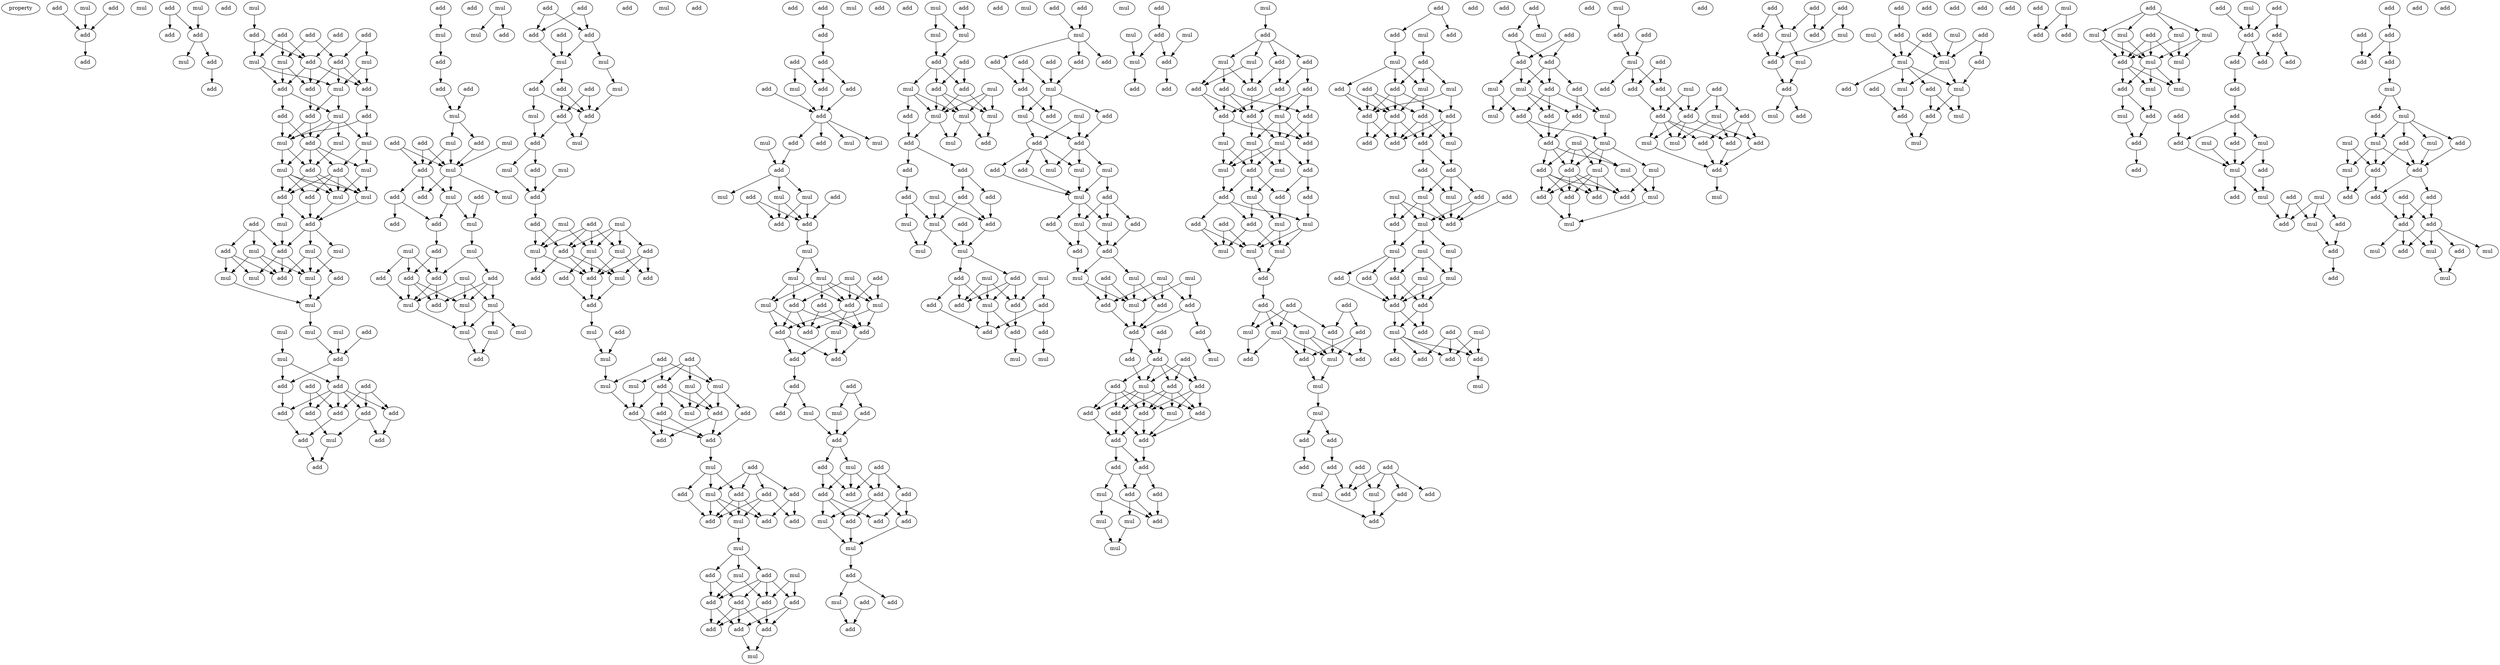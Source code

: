 digraph {
    node [fontcolor=black]
    property [mul=2,lf=1.4]
    0 [ label = add ];
    1 [ label = mul ];
    2 [ label = mul ];
    3 [ label = add ];
    4 [ label = add ];
    5 [ label = add ];
    6 [ label = mul ];
    7 [ label = add ];
    8 [ label = add ];
    9 [ label = add ];
    10 [ label = mul ];
    11 [ label = add ];
    12 [ label = add ];
    13 [ label = add ];
    14 [ label = mul ];
    15 [ label = add ];
    16 [ label = add ];
    17 [ label = add ];
    18 [ label = add ];
    19 [ label = add ];
    20 [ label = mul ];
    21 [ label = add ];
    22 [ label = mul ];
    23 [ label = add ];
    24 [ label = mul ];
    25 [ label = add ];
    26 [ label = add ];
    27 [ label = add ];
    28 [ label = mul ];
    29 [ label = add ];
    30 [ label = mul ];
    31 [ label = add ];
    32 [ label = add ];
    33 [ label = add ];
    34 [ label = mul ];
    35 [ label = mul ];
    36 [ label = mul ];
    37 [ label = mul ];
    38 [ label = mul ];
    39 [ label = add ];
    40 [ label = add ];
    41 [ label = mul ];
    42 [ label = mul ];
    43 [ label = add ];
    44 [ label = add ];
    45 [ label = mul ];
    46 [ label = add ];
    47 [ label = add ];
    48 [ label = add ];
    49 [ label = mul ];
    50 [ label = add ];
    51 [ label = mul ];
    52 [ label = mul ];
    53 [ label = mul ];
    54 [ label = mul ];
    55 [ label = mul ];
    56 [ label = add ];
    57 [ label = add ];
    58 [ label = mul ];
    59 [ label = mul ];
    60 [ label = mul ];
    61 [ label = mul ];
    62 [ label = add ];
    63 [ label = mul ];
    64 [ label = add ];
    65 [ label = add ];
    66 [ label = add ];
    67 [ label = add ];
    68 [ label = add ];
    69 [ label = add ];
    70 [ label = add ];
    71 [ label = add ];
    72 [ label = add ];
    73 [ label = add ];
    74 [ label = add ];
    75 [ label = mul ];
    76 [ label = add ];
    77 [ label = add ];
    78 [ label = add ];
    79 [ label = mul ];
    80 [ label = add ];
    81 [ label = add ];
    82 [ label = add ];
    83 [ label = add ];
    84 [ label = mul ];
    85 [ label = mul ];
    86 [ label = mul ];
    87 [ label = add ];
    88 [ label = add ];
    89 [ label = add ];
    90 [ label = add ];
    91 [ label = mul ];
    92 [ label = add ];
    93 [ label = mul ];
    94 [ label = mul ];
    95 [ label = add ];
    96 [ label = add ];
    97 [ label = add ];
    98 [ label = add ];
    99 [ label = mul ];
    100 [ label = mul ];
    101 [ label = mul ];
    102 [ label = add ];
    103 [ label = add ];
    104 [ label = add ];
    105 [ label = add ];
    106 [ label = add ];
    107 [ label = mul ];
    108 [ label = mul ];
    109 [ label = mul ];
    110 [ label = add ];
    111 [ label = mul ];
    112 [ label = mul ];
    113 [ label = mul ];
    114 [ label = mul ];
    115 [ label = add ];
    116 [ label = mul ];
    117 [ label = mul ];
    118 [ label = add ];
    119 [ label = add ];
    120 [ label = add ];
    121 [ label = add ];
    122 [ label = add ];
    123 [ label = add ];
    124 [ label = add ];
    125 [ label = mul ];
    126 [ label = mul ];
    127 [ label = add ];
    128 [ label = add ];
    129 [ label = mul ];
    130 [ label = mul ];
    131 [ label = add ];
    132 [ label = add ];
    133 [ label = mul ];
    134 [ label = add ];
    135 [ label = add ];
    136 [ label = mul ];
    137 [ label = add ];
    138 [ label = mul ];
    139 [ label = mul ];
    140 [ label = add ];
    141 [ label = add ];
    142 [ label = mul ];
    143 [ label = mul ];
    144 [ label = add ];
    145 [ label = add ];
    146 [ label = mul ];
    147 [ label = mul ];
    148 [ label = add ];
    149 [ label = mul ];
    150 [ label = add ];
    151 [ label = add ];
    152 [ label = mul ];
    153 [ label = add ];
    154 [ label = add ];
    155 [ label = add ];
    156 [ label = add ];
    157 [ label = mul ];
    158 [ label = mul ];
    159 [ label = add ];
    160 [ label = add ];
    161 [ label = mul ];
    162 [ label = mul ];
    163 [ label = add ];
    164 [ label = mul ];
    165 [ label = mul ];
    166 [ label = mul ];
    167 [ label = add ];
    168 [ label = add ];
    169 [ label = add ];
    170 [ label = add ];
    171 [ label = add ];
    172 [ label = add ];
    173 [ label = add ];
    174 [ label = mul ];
    175 [ label = add ];
    176 [ label = mul ];
    177 [ label = add ];
    178 [ label = add ];
    179 [ label = add ];
    180 [ label = add ];
    181 [ label = mul ];
    182 [ label = add ];
    183 [ label = add ];
    184 [ label = mul ];
    185 [ label = mul ];
    186 [ label = add ];
    187 [ label = mul ];
    188 [ label = add ];
    189 [ label = add ];
    190 [ label = add ];
    191 [ label = add ];
    192 [ label = add ];
    193 [ label = add ];
    194 [ label = add ];
    195 [ label = add ];
    196 [ label = mul ];
    197 [ label = add ];
    198 [ label = add ];
    199 [ label = add ];
    200 [ label = add ];
    201 [ label = add ];
    202 [ label = add ];
    203 [ label = add ];
    204 [ label = add ];
    205 [ label = mul ];
    206 [ label = add ];
    207 [ label = mul ];
    208 [ label = add ];
    209 [ label = add ];
    210 [ label = mul ];
    211 [ label = mul ];
    212 [ label = mul ];
    213 [ label = add ];
    214 [ label = add ];
    215 [ label = add ];
    216 [ label = mul ];
    217 [ label = mul ];
    218 [ label = add ];
    219 [ label = mul ];
    220 [ label = add ];
    221 [ label = add ];
    222 [ label = mul ];
    223 [ label = mul ];
    224 [ label = mul ];
    225 [ label = mul ];
    226 [ label = add ];
    227 [ label = add ];
    228 [ label = add ];
    229 [ label = mul ];
    230 [ label = add ];
    231 [ label = mul ];
    232 [ label = add ];
    233 [ label = add ];
    234 [ label = mul ];
    235 [ label = add ];
    236 [ label = add ];
    237 [ label = add ];
    238 [ label = add ];
    239 [ label = add ];
    240 [ label = mul ];
    241 [ label = add ];
    242 [ label = add ];
    243 [ label = mul ];
    244 [ label = add ];
    245 [ label = add ];
    246 [ label = mul ];
    247 [ label = add ];
    248 [ label = add ];
    249 [ label = add ];
    250 [ label = add ];
    251 [ label = add ];
    252 [ label = add ];
    253 [ label = add ];
    254 [ label = add ];
    255 [ label = mul ];
    256 [ label = mul ];
    257 [ label = add ];
    258 [ label = add ];
    259 [ label = mul ];
    260 [ label = add ];
    261 [ label = add ];
    262 [ label = add ];
    263 [ label = add ];
    264 [ label = add ];
    265 [ label = add ];
    266 [ label = mul ];
    267 [ label = mul ];
    268 [ label = mul ];
    269 [ label = add ];
    270 [ label = add ];
    271 [ label = mul ];
    272 [ label = add ];
    273 [ label = mul ];
    274 [ label = mul ];
    275 [ label = add ];
    276 [ label = add ];
    277 [ label = mul ];
    278 [ label = mul ];
    279 [ label = mul ];
    280 [ label = add ];
    281 [ label = mul ];
    282 [ label = add ];
    283 [ label = add ];
    284 [ label = add ];
    285 [ label = add ];
    286 [ label = add ];
    287 [ label = add ];
    288 [ label = mul ];
    289 [ label = mul ];
    290 [ label = add ];
    291 [ label = add ];
    292 [ label = mul ];
    293 [ label = mul ];
    294 [ label = mul ];
    295 [ label = mul ];
    296 [ label = add ];
    297 [ label = add ];
    298 [ label = mul ];
    299 [ label = add ];
    300 [ label = add ];
    301 [ label = add ];
    302 [ label = mul ];
    303 [ label = add ];
    304 [ label = add ];
    305 [ label = add ];
    306 [ label = add ];
    307 [ label = mul ];
    308 [ label = mul ];
    309 [ label = add ];
    310 [ label = add ];
    311 [ label = mul ];
    312 [ label = mul ];
    313 [ label = add ];
    314 [ label = add ];
    315 [ label = add ];
    316 [ label = add ];
    317 [ label = add ];
    318 [ label = add ];
    319 [ label = mul ];
    320 [ label = add ];
    321 [ label = add ];
    322 [ label = mul ];
    323 [ label = mul ];
    324 [ label = add ];
    325 [ label = add ];
    326 [ label = mul ];
    327 [ label = mul ];
    328 [ label = mul ];
    329 [ label = add ];
    330 [ label = add ];
    331 [ label = add ];
    332 [ label = mul ];
    333 [ label = add ];
    334 [ label = mul ];
    335 [ label = add ];
    336 [ label = mul ];
    337 [ label = add ];
    338 [ label = add ];
    339 [ label = mul ];
    340 [ label = add ];
    341 [ label = mul ];
    342 [ label = mul ];
    343 [ label = mul ];
    344 [ label = add ];
    345 [ label = mul ];
    346 [ label = add ];
    347 [ label = add ];
    348 [ label = add ];
    349 [ label = add ];
    350 [ label = add ];
    351 [ label = add ];
    352 [ label = add ];
    353 [ label = mul ];
    354 [ label = add ];
    355 [ label = add ];
    356 [ label = add ];
    357 [ label = mul ];
    358 [ label = add ];
    359 [ label = add ];
    360 [ label = mul ];
    361 [ label = add ];
    362 [ label = add ];
    363 [ label = add ];
    364 [ label = add ];
    365 [ label = add ];
    366 [ label = add ];
    367 [ label = add ];
    368 [ label = add ];
    369 [ label = mul ];
    370 [ label = add ];
    371 [ label = add ];
    372 [ label = mul ];
    373 [ label = mul ];
    374 [ label = mul ];
    375 [ label = add ];
    376 [ label = add ];
    377 [ label = mul ];
    378 [ label = mul ];
    379 [ label = mul ];
    380 [ label = add ];
    381 [ label = add ];
    382 [ label = add ];
    383 [ label = mul ];
    384 [ label = add ];
    385 [ label = mul ];
    386 [ label = mul ];
    387 [ label = add ];
    388 [ label = add ];
    389 [ label = add ];
    390 [ label = add ];
    391 [ label = add ];
    392 [ label = add ];
    393 [ label = add ];
    394 [ label = add ];
    395 [ label = add ];
    396 [ label = add ];
    397 [ label = mul ];
    398 [ label = mul ];
    399 [ label = mul ];
    400 [ label = mul ];
    401 [ label = add ];
    402 [ label = add ];
    403 [ label = mul ];
    404 [ label = add ];
    405 [ label = mul ];
    406 [ label = add ];
    407 [ label = add ];
    408 [ label = mul ];
    409 [ label = add ];
    410 [ label = add ];
    411 [ label = add ];
    412 [ label = mul ];
    413 [ label = add ];
    414 [ label = mul ];
    415 [ label = mul ];
    416 [ label = mul ];
    417 [ label = mul ];
    418 [ label = add ];
    419 [ label = add ];
    420 [ label = add ];
    421 [ label = add ];
    422 [ label = add ];
    423 [ label = mul ];
    424 [ label = mul ];
    425 [ label = mul ];
    426 [ label = add ];
    427 [ label = add ];
    428 [ label = add ];
    429 [ label = mul ];
    430 [ label = add ];
    431 [ label = mul ];
    432 [ label = mul ];
    433 [ label = add ];
    434 [ label = add ];
    435 [ label = add ];
    436 [ label = add ];
    437 [ label = add ];
    438 [ label = add ];
    439 [ label = add ];
    440 [ label = add ];
    441 [ label = mul ];
    442 [ label = mul ];
    443 [ label = add ];
    444 [ label = add ];
    445 [ label = add ];
    446 [ label = add ];
    447 [ label = mul ];
    448 [ label = add ];
    449 [ label = add ];
    450 [ label = add ];
    451 [ label = mul ];
    452 [ label = add ];
    453 [ label = add ];
    454 [ label = mul ];
    455 [ label = add ];
    456 [ label = mul ];
    457 [ label = add ];
    458 [ label = add ];
    459 [ label = add ];
    460 [ label = add ];
    461 [ label = mul ];
    462 [ label = add ];
    463 [ label = add ];
    464 [ label = add ];
    465 [ label = add ];
    466 [ label = add ];
    467 [ label = mul ];
    468 [ label = add ];
    469 [ label = mul ];
    470 [ label = add ];
    471 [ label = mul ];
    472 [ label = mul ];
    473 [ label = add ];
    474 [ label = add ];
    475 [ label = mul ];
    476 [ label = mul ];
    477 [ label = mul ];
    478 [ label = mul ];
    479 [ label = add ];
    480 [ label = add ];
    481 [ label = mul ];
    482 [ label = add ];
    483 [ label = add ];
    484 [ label = add ];
    485 [ label = add ];
    486 [ label = mul ];
    487 [ label = mul ];
    488 [ label = add ];
    489 [ label = add ];
    490 [ label = add ];
    491 [ label = add ];
    492 [ label = add ];
    493 [ label = mul ];
    494 [ label = add ];
    495 [ label = add ];
    496 [ label = add ];
    497 [ label = add ];
    498 [ label = mul ];
    499 [ label = add ];
    500 [ label = add ];
    501 [ label = add ];
    502 [ label = mul ];
    503 [ label = add ];
    504 [ label = add ];
    505 [ label = mul ];
    506 [ label = mul ];
    507 [ label = add ];
    508 [ label = mul ];
    509 [ label = add ];
    510 [ label = add ];
    511 [ label = add ];
    512 [ label = mul ];
    513 [ label = mul ];
    514 [ label = add ];
    515 [ label = add ];
    516 [ label = mul ];
    517 [ label = mul ];
    518 [ label = mul ];
    519 [ label = add ];
    520 [ label = add ];
    521 [ label = add ];
    522 [ label = add ];
    523 [ label = mul ];
    524 [ label = mul ];
    525 [ label = mul ];
    526 [ label = add ];
    527 [ label = add ];
    528 [ label = add ];
    529 [ label = add ];
    530 [ label = mul ];
    531 [ label = mul ];
    532 [ label = add ];
    533 [ label = add ];
    534 [ label = add ];
    535 [ label = add ];
    536 [ label = add ];
    537 [ label = add ];
    538 [ label = mul ];
    539 [ label = add ];
    540 [ label = add ];
    541 [ label = mul ];
    542 [ label = mul ];
    543 [ label = add ];
    544 [ label = add ];
    545 [ label = add ];
    546 [ label = add ];
    547 [ label = add ];
    548 [ label = mul ];
    549 [ label = add ];
    550 [ label = mul ];
    551 [ label = add ];
    552 [ label = add ];
    553 [ label = mul ];
    554 [ label = mul ];
    555 [ label = add ];
    556 [ label = add ];
    557 [ label = mul ];
    558 [ label = add ];
    559 [ label = add ];
    560 [ label = add ];
    561 [ label = mul ];
    562 [ label = add ];
    563 [ label = mul ];
    564 [ label = add ];
    565 [ label = add ];
    566 [ label = mul ];
    567 [ label = mul ];
    568 [ label = mul ];
    569 [ label = add ];
    570 [ label = add ];
    571 [ label = mul ];
    572 [ label = add ];
    573 [ label = add ];
    574 [ label = mul ];
    575 [ label = add ];
    576 [ label = mul ];
    577 [ label = add ];
    578 [ label = add ];
    579 [ label = add ];
    580 [ label = add ];
    581 [ label = add ];
    582 [ label = mul ];
    583 [ label = add ];
    584 [ label = add ];
    585 [ label = add ];
    586 [ label = add ];
    587 [ label = mul ];
    588 [ label = mul ];
    589 [ label = mul ];
    590 [ label = mul ];
    591 [ label = mul ];
    592 [ label = add ];
    593 [ label = mul ];
    594 [ label = mul ];
    595 [ label = mul ];
    596 [ label = add ];
    597 [ label = mul ];
    598 [ label = add ];
    599 [ label = add ];
    600 [ label = mul ];
    601 [ label = add ];
    602 [ label = add ];
    603 [ label = add ];
    604 [ label = add ];
    605 [ label = add ];
    606 [ label = add ];
    607 [ label = add ];
    608 [ label = add ];
    609 [ label = add ];
    610 [ label = add ];
    611 [ label = add ];
    612 [ label = add ];
    613 [ label = mul ];
    614 [ label = mul ];
    615 [ label = add ];
    616 [ label = add ];
    617 [ label = mul ];
    618 [ label = add ];
    619 [ label = add ];
    620 [ label = mul ];
    621 [ label = mul ];
    622 [ label = add ];
    623 [ label = add ];
    624 [ label = mul ];
    625 [ label = add ];
    626 [ label = add ];
    627 [ label = add ];
    628 [ label = add ];
    629 [ label = add ];
    630 [ label = add ];
    631 [ label = add ];
    632 [ label = add ];
    633 [ label = add ];
    634 [ label = mul ];
    635 [ label = mul ];
    636 [ label = add ];
    637 [ label = mul ];
    638 [ label = mul ];
    639 [ label = add ];
    640 [ label = add ];
    641 [ label = mul ];
    642 [ label = mul ];
    643 [ label = add ];
    644 [ label = add ];
    645 [ label = add ];
    646 [ label = add ];
    647 [ label = add ];
    648 [ label = add ];
    649 [ label = add ];
    650 [ label = add ];
    651 [ label = mul ];
    652 [ label = add ];
    653 [ label = add ];
    654 [ label = mul ];
    655 [ label = mul ];
    656 [ label = mul ];
    0 -> 4 [ name = 0 ];
    1 -> 4 [ name = 1 ];
    3 -> 4 [ name = 2 ];
    4 -> 7 [ name = 3 ];
    5 -> 8 [ name = 4 ];
    5 -> 9 [ name = 5 ];
    6 -> 9 [ name = 6 ];
    9 -> 10 [ name = 7 ];
    9 -> 11 [ name = 8 ];
    11 -> 13 [ name = 9 ];
    14 -> 15 [ name = 10 ];
    15 -> 20 [ name = 11 ];
    15 -> 23 [ name = 12 ];
    16 -> 20 [ name = 13 ];
    16 -> 23 [ name = 14 ];
    16 -> 24 [ name = 15 ];
    17 -> 23 [ name = 16 ];
    18 -> 21 [ name = 17 ];
    18 -> 22 [ name = 18 ];
    19 -> 21 [ name = 19 ];
    19 -> 24 [ name = 20 ];
    20 -> 27 [ name = 21 ];
    20 -> 28 [ name = 22 ];
    21 -> 25 [ name = 23 ];
    21 -> 26 [ name = 24 ];
    21 -> 28 [ name = 25 ];
    22 -> 25 [ name = 26 ];
    22 -> 28 [ name = 27 ];
    23 -> 25 [ name = 28 ];
    23 -> 26 [ name = 29 ];
    23 -> 27 [ name = 30 ];
    24 -> 26 [ name = 31 ];
    24 -> 27 [ name = 32 ];
    25 -> 31 [ name = 33 ];
    26 -> 29 [ name = 34 ];
    27 -> 30 [ name = 35 ];
    27 -> 32 [ name = 36 ];
    28 -> 29 [ name = 37 ];
    28 -> 30 [ name = 38 ];
    29 -> 33 [ name = 39 ];
    29 -> 36 [ name = 40 ];
    30 -> 33 [ name = 41 ];
    30 -> 34 [ name = 42 ];
    30 -> 35 [ name = 43 ];
    30 -> 36 [ name = 44 ];
    31 -> 35 [ name = 45 ];
    31 -> 36 [ name = 46 ];
    32 -> 33 [ name = 47 ];
    32 -> 36 [ name = 48 ];
    33 -> 37 [ name = 49 ];
    33 -> 38 [ name = 50 ];
    33 -> 39 [ name = 51 ];
    33 -> 40 [ name = 52 ];
    34 -> 40 [ name = 53 ];
    35 -> 37 [ name = 54 ];
    35 -> 39 [ name = 55 ];
    36 -> 38 [ name = 56 ];
    36 -> 40 [ name = 57 ];
    37 -> 41 [ name = 58 ];
    37 -> 42 [ name = 59 ];
    38 -> 41 [ name = 60 ];
    38 -> 42 [ name = 61 ];
    38 -> 43 [ name = 62 ];
    38 -> 44 [ name = 63 ];
    39 -> 41 [ name = 64 ];
    39 -> 42 [ name = 65 ];
    39 -> 43 [ name = 66 ];
    39 -> 44 [ name = 67 ];
    40 -> 41 [ name = 68 ];
    40 -> 42 [ name = 69 ];
    40 -> 44 [ name = 70 ];
    41 -> 47 [ name = 71 ];
    42 -> 47 [ name = 72 ];
    43 -> 47 [ name = 73 ];
    44 -> 45 [ name = 74 ];
    44 -> 47 [ name = 75 ];
    45 -> 48 [ name = 76 ];
    46 -> 48 [ name = 77 ];
    46 -> 50 [ name = 78 ];
    46 -> 51 [ name = 79 ];
    47 -> 48 [ name = 80 ];
    47 -> 49 [ name = 81 ];
    47 -> 52 [ name = 82 ];
    48 -> 53 [ name = 83 ];
    48 -> 55 [ name = 84 ];
    48 -> 56 [ name = 85 ];
    49 -> 55 [ name = 86 ];
    50 -> 53 [ name = 87 ];
    50 -> 54 [ name = 88 ];
    50 -> 56 [ name = 89 ];
    51 -> 54 [ name = 90 ];
    51 -> 55 [ name = 91 ];
    51 -> 56 [ name = 92 ];
    52 -> 55 [ name = 93 ];
    52 -> 56 [ name = 94 ];
    52 -> 57 [ name = 95 ];
    54 -> 58 [ name = 96 ];
    55 -> 58 [ name = 97 ];
    57 -> 58 [ name = 98 ];
    58 -> 60 [ name = 99 ];
    59 -> 63 [ name = 100 ];
    60 -> 64 [ name = 101 ];
    61 -> 64 [ name = 102 ];
    62 -> 64 [ name = 103 ];
    63 -> 65 [ name = 104 ];
    63 -> 66 [ name = 105 ];
    64 -> 65 [ name = 106 ];
    64 -> 66 [ name = 107 ];
    65 -> 73 [ name = 108 ];
    66 -> 69 [ name = 109 ];
    66 -> 70 [ name = 110 ];
    66 -> 71 [ name = 111 ];
    66 -> 72 [ name = 112 ];
    66 -> 73 [ name = 113 ];
    67 -> 69 [ name = 114 ];
    67 -> 70 [ name = 115 ];
    67 -> 72 [ name = 116 ];
    68 -> 69 [ name = 117 ];
    68 -> 71 [ name = 118 ];
    69 -> 74 [ name = 119 ];
    70 -> 76 [ name = 120 ];
    71 -> 75 [ name = 121 ];
    72 -> 75 [ name = 122 ];
    72 -> 76 [ name = 123 ];
    73 -> 74 [ name = 124 ];
    74 -> 77 [ name = 125 ];
    75 -> 77 [ name = 126 ];
    78 -> 79 [ name = 127 ];
    79 -> 80 [ name = 128 ];
    80 -> 81 [ name = 129 ];
    81 -> 84 [ name = 130 ];
    82 -> 84 [ name = 131 ];
    84 -> 86 [ name = 132 ];
    84 -> 89 [ name = 133 ];
    85 -> 91 [ name = 134 ];
    86 -> 90 [ name = 135 ];
    86 -> 91 [ name = 136 ];
    87 -> 90 [ name = 137 ];
    87 -> 91 [ name = 138 ];
    88 -> 90 [ name = 139 ];
    88 -> 91 [ name = 140 ];
    89 -> 91 [ name = 141 ];
    90 -> 92 [ name = 142 ];
    90 -> 94 [ name = 143 ];
    90 -> 96 [ name = 144 ];
    91 -> 92 [ name = 145 ];
    91 -> 93 [ name = 146 ];
    91 -> 94 [ name = 147 ];
    94 -> 98 [ name = 148 ];
    94 -> 99 [ name = 149 ];
    95 -> 99 [ name = 150 ];
    96 -> 97 [ name = 151 ];
    96 -> 98 [ name = 152 ];
    98 -> 102 [ name = 153 ];
    99 -> 101 [ name = 154 ];
    100 -> 103 [ name = 155 ];
    100 -> 105 [ name = 156 ];
    100 -> 106 [ name = 157 ];
    101 -> 103 [ name = 158 ];
    101 -> 104 [ name = 159 ];
    102 -> 103 [ name = 160 ];
    102 -> 105 [ name = 161 ];
    103 -> 108 [ name = 162 ];
    103 -> 110 [ name = 163 ];
    104 -> 109 [ name = 164 ];
    104 -> 110 [ name = 165 ];
    104 -> 111 [ name = 166 ];
    105 -> 108 [ name = 167 ];
    105 -> 110 [ name = 168 ];
    105 -> 111 [ name = 169 ];
    106 -> 108 [ name = 170 ];
    107 -> 108 [ name = 171 ];
    107 -> 109 [ name = 172 ];
    107 -> 111 [ name = 173 ];
    108 -> 112 [ name = 174 ];
    109 -> 112 [ name = 175 ];
    109 -> 113 [ name = 176 ];
    109 -> 114 [ name = 177 ];
    111 -> 112 [ name = 178 ];
    112 -> 115 [ name = 179 ];
    114 -> 115 [ name = 180 ];
    116 -> 117 [ name = 181 ];
    116 -> 118 [ name = 182 ];
    119 -> 122 [ name = 183 ];
    119 -> 124 [ name = 184 ];
    120 -> 122 [ name = 185 ];
    120 -> 124 [ name = 186 ];
    121 -> 126 [ name = 187 ];
    122 -> 125 [ name = 188 ];
    122 -> 126 [ name = 189 ];
    124 -> 126 [ name = 190 ];
    125 -> 130 [ name = 191 ];
    126 -> 127 [ name = 192 ];
    126 -> 131 [ name = 193 ];
    127 -> 133 [ name = 194 ];
    127 -> 134 [ name = 195 ];
    128 -> 132 [ name = 196 ];
    128 -> 134 [ name = 197 ];
    130 -> 134 [ name = 198 ];
    131 -> 132 [ name = 199 ];
    131 -> 134 [ name = 200 ];
    132 -> 135 [ name = 201 ];
    132 -> 136 [ name = 202 ];
    133 -> 135 [ name = 203 ];
    134 -> 136 [ name = 204 ];
    135 -> 137 [ name = 205 ];
    135 -> 138 [ name = 206 ];
    137 -> 140 [ name = 207 ];
    138 -> 140 [ name = 208 ];
    139 -> 140 [ name = 209 ];
    140 -> 141 [ name = 210 ];
    141 -> 145 [ name = 211 ];
    141 -> 146 [ name = 212 ];
    142 -> 146 [ name = 213 ];
    142 -> 147 [ name = 214 ];
    143 -> 145 [ name = 215 ];
    143 -> 147 [ name = 216 ];
    143 -> 148 [ name = 217 ];
    143 -> 149 [ name = 218 ];
    144 -> 145 [ name = 219 ];
    144 -> 146 [ name = 220 ];
    144 -> 147 [ name = 221 ];
    144 -> 149 [ name = 222 ];
    145 -> 152 [ name = 223 ];
    145 -> 153 [ name = 224 ];
    145 -> 154 [ name = 225 ];
    146 -> 153 [ name = 226 ];
    146 -> 154 [ name = 227 ];
    147 -> 150 [ name = 228 ];
    147 -> 152 [ name = 229 ];
    147 -> 153 [ name = 230 ];
    148 -> 151 [ name = 231 ];
    148 -> 152 [ name = 232 ];
    148 -> 153 [ name = 233 ];
    149 -> 151 [ name = 234 ];
    149 -> 153 [ name = 235 ];
    150 -> 155 [ name = 236 ];
    152 -> 155 [ name = 237 ];
    153 -> 155 [ name = 238 ];
    155 -> 157 [ name = 239 ];
    156 -> 158 [ name = 240 ];
    157 -> 158 [ name = 241 ];
    158 -> 165 [ name = 242 ];
    159 -> 161 [ name = 243 ];
    159 -> 163 [ name = 244 ];
    159 -> 165 [ name = 245 ];
    160 -> 161 [ name = 246 ];
    160 -> 162 [ name = 247 ];
    160 -> 163 [ name = 248 ];
    160 -> 164 [ name = 249 ];
    161 -> 166 [ name = 250 ];
    161 -> 167 [ name = 251 ];
    161 -> 168 [ name = 252 ];
    162 -> 166 [ name = 253 ];
    162 -> 167 [ name = 254 ];
    163 -> 166 [ name = 255 ];
    163 -> 167 [ name = 256 ];
    163 -> 169 [ name = 257 ];
    163 -> 170 [ name = 258 ];
    164 -> 170 [ name = 259 ];
    165 -> 170 [ name = 260 ];
    167 -> 171 [ name = 261 ];
    167 -> 172 [ name = 262 ];
    168 -> 171 [ name = 263 ];
    169 -> 171 [ name = 264 ];
    169 -> 172 [ name = 265 ];
    170 -> 171 [ name = 266 ];
    170 -> 172 [ name = 267 ];
    171 -> 174 [ name = 268 ];
    173 -> 175 [ name = 269 ];
    173 -> 176 [ name = 270 ];
    173 -> 177 [ name = 271 ];
    173 -> 178 [ name = 272 ];
    174 -> 176 [ name = 273 ];
    174 -> 177 [ name = 274 ];
    174 -> 179 [ name = 275 ];
    175 -> 181 [ name = 276 ];
    175 -> 182 [ name = 277 ];
    175 -> 183 [ name = 278 ];
    176 -> 180 [ name = 279 ];
    176 -> 181 [ name = 280 ];
    176 -> 182 [ name = 281 ];
    177 -> 180 [ name = 282 ];
    177 -> 181 [ name = 283 ];
    177 -> 182 [ name = 284 ];
    178 -> 180 [ name = 285 ];
    178 -> 183 [ name = 286 ];
    179 -> 182 [ name = 287 ];
    181 -> 184 [ name = 288 ];
    184 -> 185 [ name = 289 ];
    184 -> 186 [ name = 290 ];
    184 -> 188 [ name = 291 ];
    185 -> 191 [ name = 292 ];
    185 -> 192 [ name = 293 ];
    186 -> 189 [ name = 294 ];
    186 -> 190 [ name = 295 ];
    186 -> 191 [ name = 296 ];
    186 -> 192 [ name = 297 ];
    187 -> 190 [ name = 298 ];
    187 -> 192 [ name = 299 ];
    188 -> 189 [ name = 300 ];
    188 -> 191 [ name = 301 ];
    189 -> 193 [ name = 302 ];
    189 -> 194 [ name = 303 ];
    189 -> 195 [ name = 304 ];
    190 -> 193 [ name = 305 ];
    190 -> 195 [ name = 306 ];
    191 -> 193 [ name = 307 ];
    191 -> 194 [ name = 308 ];
    192 -> 194 [ name = 309 ];
    192 -> 195 [ name = 310 ];
    193 -> 196 [ name = 311 ];
    195 -> 196 [ name = 312 ];
    199 -> 200 [ name = 313 ];
    200 -> 202 [ name = 314 ];
    201 -> 204 [ name = 315 ];
    201 -> 205 [ name = 316 ];
    202 -> 204 [ name = 317 ];
    202 -> 206 [ name = 318 ];
    203 -> 208 [ name = 319 ];
    204 -> 208 [ name = 320 ];
    205 -> 208 [ name = 321 ];
    206 -> 208 [ name = 322 ];
    208 -> 209 [ name = 323 ];
    208 -> 211 [ name = 324 ];
    208 -> 212 [ name = 325 ];
    208 -> 213 [ name = 326 ];
    210 -> 214 [ name = 327 ];
    213 -> 214 [ name = 328 ];
    214 -> 216 [ name = 329 ];
    214 -> 217 [ name = 330 ];
    214 -> 219 [ name = 331 ];
    215 -> 220 [ name = 332 ];
    215 -> 221 [ name = 333 ];
    216 -> 220 [ name = 334 ];
    216 -> 221 [ name = 335 ];
    218 -> 221 [ name = 336 ];
    219 -> 220 [ name = 337 ];
    219 -> 221 [ name = 338 ];
    221 -> 222 [ name = 339 ];
    222 -> 224 [ name = 340 ];
    222 -> 225 [ name = 341 ];
    223 -> 227 [ name = 342 ];
    223 -> 228 [ name = 343 ];
    223 -> 231 [ name = 344 ];
    224 -> 227 [ name = 345 ];
    224 -> 228 [ name = 346 ];
    224 -> 229 [ name = 347 ];
    225 -> 227 [ name = 348 ];
    225 -> 229 [ name = 349 ];
    225 -> 230 [ name = 350 ];
    225 -> 231 [ name = 351 ];
    226 -> 227 [ name = 352 ];
    226 -> 231 [ name = 353 ];
    227 -> 233 [ name = 354 ];
    227 -> 234 [ name = 355 ];
    227 -> 235 [ name = 356 ];
    228 -> 232 [ name = 357 ];
    228 -> 233 [ name = 358 ];
    228 -> 235 [ name = 359 ];
    229 -> 232 [ name = 360 ];
    229 -> 235 [ name = 361 ];
    230 -> 232 [ name = 362 ];
    230 -> 233 [ name = 363 ];
    231 -> 232 [ name = 364 ];
    231 -> 233 [ name = 365 ];
    233 -> 237 [ name = 366 ];
    234 -> 236 [ name = 367 ];
    234 -> 237 [ name = 368 ];
    235 -> 236 [ name = 369 ];
    235 -> 237 [ name = 370 ];
    236 -> 238 [ name = 371 ];
    238 -> 242 [ name = 372 ];
    238 -> 243 [ name = 373 ];
    239 -> 240 [ name = 374 ];
    239 -> 241 [ name = 375 ];
    240 -> 244 [ name = 376 ];
    241 -> 244 [ name = 377 ];
    243 -> 244 [ name = 378 ];
    244 -> 246 [ name = 379 ];
    244 -> 247 [ name = 380 ];
    245 -> 249 [ name = 381 ];
    245 -> 250 [ name = 382 ];
    245 -> 251 [ name = 383 ];
    246 -> 248 [ name = 384 ];
    246 -> 249 [ name = 385 ];
    246 -> 250 [ name = 386 ];
    247 -> 248 [ name = 387 ];
    247 -> 249 [ name = 388 ];
    248 -> 253 [ name = 389 ];
    248 -> 254 [ name = 390 ];
    248 -> 255 [ name = 391 ];
    250 -> 252 [ name = 392 ];
    250 -> 253 [ name = 393 ];
    250 -> 255 [ name = 394 ];
    251 -> 252 [ name = 395 ];
    251 -> 254 [ name = 396 ];
    252 -> 256 [ name = 397 ];
    253 -> 256 [ name = 398 ];
    255 -> 256 [ name = 399 ];
    256 -> 257 [ name = 400 ];
    257 -> 259 [ name = 401 ];
    257 -> 261 [ name = 402 ];
    259 -> 263 [ name = 403 ];
    260 -> 263 [ name = 404 ];
    264 -> 268 [ name = 405 ];
    266 -> 267 [ name = 406 ];
    266 -> 268 [ name = 407 ];
    267 -> 270 [ name = 408 ];
    268 -> 270 [ name = 409 ];
    269 -> 272 [ name = 410 ];
    269 -> 275 [ name = 411 ];
    270 -> 271 [ name = 412 ];
    270 -> 272 [ name = 413 ];
    270 -> 275 [ name = 414 ];
    271 -> 276 [ name = 415 ];
    271 -> 278 [ name = 416 ];
    271 -> 279 [ name = 417 ];
    272 -> 277 [ name = 418 ];
    272 -> 279 [ name = 419 ];
    273 -> 277 [ name = 420 ];
    273 -> 278 [ name = 421 ];
    273 -> 279 [ name = 422 ];
    275 -> 277 [ name = 423 ];
    275 -> 278 [ name = 424 ];
    275 -> 279 [ name = 425 ];
    276 -> 280 [ name = 426 ];
    277 -> 282 [ name = 427 ];
    278 -> 281 [ name = 428 ];
    278 -> 282 [ name = 429 ];
    279 -> 280 [ name = 430 ];
    279 -> 281 [ name = 431 ];
    280 -> 283 [ name = 432 ];
    280 -> 284 [ name = 433 ];
    283 -> 285 [ name = 434 ];
    283 -> 287 [ name = 435 ];
    284 -> 286 [ name = 436 ];
    285 -> 289 [ name = 437 ];
    285 -> 291 [ name = 438 ];
    286 -> 289 [ name = 439 ];
    286 -> 292 [ name = 440 ];
    287 -> 291 [ name = 441 ];
    288 -> 289 [ name = 442 ];
    288 -> 291 [ name = 443 ];
    289 -> 293 [ name = 444 ];
    289 -> 294 [ name = 445 ];
    290 -> 294 [ name = 446 ];
    291 -> 294 [ name = 447 ];
    292 -> 293 [ name = 448 ];
    294 -> 296 [ name = 449 ];
    294 -> 297 [ name = 450 ];
    295 -> 299 [ name = 451 ];
    295 -> 303 [ name = 452 ];
    296 -> 300 [ name = 453 ];
    296 -> 302 [ name = 454 ];
    296 -> 303 [ name = 455 ];
    297 -> 300 [ name = 456 ];
    297 -> 301 [ name = 457 ];
    297 -> 302 [ name = 458 ];
    298 -> 300 [ name = 459 ];
    298 -> 302 [ name = 460 ];
    298 -> 303 [ name = 461 ];
    299 -> 304 [ name = 462 ];
    299 -> 305 [ name = 463 ];
    301 -> 304 [ name = 464 ];
    302 -> 304 [ name = 465 ];
    302 -> 306 [ name = 466 ];
    303 -> 306 [ name = 467 ];
    305 -> 308 [ name = 468 ];
    306 -> 307 [ name = 469 ];
    309 -> 312 [ name = 470 ];
    310 -> 312 [ name = 471 ];
    312 -> 313 [ name = 472 ];
    312 -> 314 [ name = 473 ];
    312 -> 316 [ name = 474 ];
    314 -> 319 [ name = 475 ];
    315 -> 319 [ name = 476 ];
    316 -> 318 [ name = 477 ];
    317 -> 318 [ name = 478 ];
    317 -> 319 [ name = 479 ];
    318 -> 320 [ name = 480 ];
    318 -> 323 [ name = 481 ];
    319 -> 320 [ name = 482 ];
    319 -> 321 [ name = 483 ];
    319 -> 323 [ name = 484 ];
    321 -> 325 [ name = 485 ];
    322 -> 324 [ name = 486 ];
    322 -> 325 [ name = 487 ];
    323 -> 324 [ name = 488 ];
    323 -> 325 [ name = 489 ];
    324 -> 326 [ name = 490 ];
    324 -> 327 [ name = 491 ];
    324 -> 329 [ name = 492 ];
    324 -> 330 [ name = 493 ];
    325 -> 326 [ name = 494 ];
    325 -> 327 [ name = 495 ];
    325 -> 328 [ name = 496 ];
    326 -> 332 [ name = 497 ];
    328 -> 331 [ name = 498 ];
    328 -> 332 [ name = 499 ];
    329 -> 332 [ name = 500 ];
    330 -> 332 [ name = 501 ];
    331 -> 333 [ name = 502 ];
    331 -> 334 [ name = 503 ];
    331 -> 336 [ name = 504 ];
    332 -> 334 [ name = 505 ];
    332 -> 335 [ name = 506 ];
    332 -> 336 [ name = 507 ];
    333 -> 338 [ name = 508 ];
    334 -> 338 [ name = 509 ];
    335 -> 337 [ name = 510 ];
    336 -> 337 [ name = 511 ];
    336 -> 338 [ name = 512 ];
    337 -> 341 [ name = 513 ];
    338 -> 339 [ name = 514 ];
    338 -> 341 [ name = 515 ];
    339 -> 344 [ name = 516 ];
    339 -> 345 [ name = 517 ];
    340 -> 345 [ name = 518 ];
    340 -> 346 [ name = 519 ];
    341 -> 345 [ name = 520 ];
    341 -> 346 [ name = 521 ];
    342 -> 345 [ name = 522 ];
    342 -> 347 [ name = 523 ];
    343 -> 344 [ name = 524 ];
    343 -> 346 [ name = 525 ];
    343 -> 347 [ name = 526 ];
    344 -> 349 [ name = 527 ];
    345 -> 349 [ name = 528 ];
    346 -> 349 [ name = 529 ];
    347 -> 349 [ name = 530 ];
    347 -> 350 [ name = 531 ];
    348 -> 352 [ name = 532 ];
    349 -> 351 [ name = 533 ];
    349 -> 352 [ name = 534 ];
    350 -> 353 [ name = 535 ];
    351 -> 357 [ name = 536 ];
    352 -> 355 [ name = 537 ];
    352 -> 356 [ name = 538 ];
    352 -> 357 [ name = 539 ];
    352 -> 358 [ name = 540 ];
    354 -> 355 [ name = 541 ];
    354 -> 357 [ name = 542 ];
    354 -> 358 [ name = 543 ];
    355 -> 360 [ name = 544 ];
    355 -> 362 [ name = 545 ];
    355 -> 363 [ name = 546 ];
    356 -> 359 [ name = 547 ];
    356 -> 360 [ name = 548 ];
    356 -> 361 [ name = 549 ];
    356 -> 362 [ name = 550 ];
    357 -> 359 [ name = 551 ];
    357 -> 361 [ name = 552 ];
    357 -> 362 [ name = 553 ];
    357 -> 363 [ name = 554 ];
    358 -> 359 [ name = 555 ];
    358 -> 360 [ name = 556 ];
    358 -> 362 [ name = 557 ];
    358 -> 363 [ name = 558 ];
    359 -> 364 [ name = 559 ];
    359 -> 365 [ name = 560 ];
    360 -> 364 [ name = 561 ];
    361 -> 365 [ name = 562 ];
    362 -> 364 [ name = 563 ];
    362 -> 365 [ name = 564 ];
    363 -> 364 [ name = 565 ];
    364 -> 366 [ name = 566 ];
    365 -> 366 [ name = 567 ];
    365 -> 367 [ name = 568 ];
    366 -> 368 [ name = 569 ];
    366 -> 370 [ name = 570 ];
    367 -> 368 [ name = 571 ];
    367 -> 369 [ name = 572 ];
    368 -> 371 [ name = 573 ];
    368 -> 373 [ name = 574 ];
    369 -> 371 [ name = 575 ];
    369 -> 372 [ name = 576 ];
    370 -> 371 [ name = 577 ];
    372 -> 374 [ name = 578 ];
    373 -> 374 [ name = 579 ];
    375 -> 376 [ name = 580 ];
    376 -> 379 [ name = 581 ];
    376 -> 380 [ name = 582 ];
    377 -> 380 [ name = 583 ];
    378 -> 379 [ name = 584 ];
    379 -> 381 [ name = 585 ];
    380 -> 382 [ name = 586 ];
    383 -> 384 [ name = 587 ];
    384 -> 385 [ name = 588 ];
    384 -> 386 [ name = 589 ];
    384 -> 387 [ name = 590 ];
    384 -> 388 [ name = 591 ];
    385 -> 390 [ name = 592 ];
    385 -> 392 [ name = 593 ];
    385 -> 393 [ name = 594 ];
    386 -> 390 [ name = 595 ];
    386 -> 393 [ name = 596 ];
    387 -> 389 [ name = 597 ];
    387 -> 391 [ name = 598 ];
    388 -> 390 [ name = 599 ];
    388 -> 391 [ name = 600 ];
    389 -> 394 [ name = 601 ];
    389 -> 395 [ name = 602 ];
    389 -> 397 [ name = 603 ];
    390 -> 394 [ name = 604 ];
    391 -> 396 [ name = 605 ];
    391 -> 397 [ name = 606 ];
    392 -> 394 [ name = 607 ];
    392 -> 395 [ name = 608 ];
    392 -> 396 [ name = 609 ];
    393 -> 394 [ name = 610 ];
    393 -> 396 [ name = 611 ];
    394 -> 398 [ name = 612 ];
    394 -> 400 [ name = 613 ];
    395 -> 400 [ name = 614 ];
    395 -> 401 [ name = 615 ];
    396 -> 399 [ name = 616 ];
    396 -> 401 [ name = 617 ];
    397 -> 398 [ name = 618 ];
    397 -> 400 [ name = 619 ];
    397 -> 401 [ name = 620 ];
    398 -> 402 [ name = 621 ];
    398 -> 403 [ name = 622 ];
    398 -> 405 [ name = 623 ];
    399 -> 402 [ name = 624 ];
    399 -> 403 [ name = 625 ];
    400 -> 402 [ name = 626 ];
    400 -> 403 [ name = 627 ];
    400 -> 404 [ name = 628 ];
    400 -> 405 [ name = 629 ];
    401 -> 404 [ name = 630 ];
    402 -> 406 [ name = 631 ];
    402 -> 407 [ name = 632 ];
    402 -> 408 [ name = 633 ];
    403 -> 406 [ name = 634 ];
    404 -> 407 [ name = 635 ];
    404 -> 409 [ name = 636 ];
    405 -> 408 [ name = 637 ];
    406 -> 410 [ name = 638 ];
    406 -> 411 [ name = 639 ];
    406 -> 414 [ name = 640 ];
    407 -> 412 [ name = 641 ];
    408 -> 410 [ name = 642 ];
    408 -> 412 [ name = 643 ];
    409 -> 414 [ name = 644 ];
    410 -> 415 [ name = 645 ];
    410 -> 416 [ name = 646 ];
    411 -> 416 [ name = 647 ];
    411 -> 417 [ name = 648 ];
    412 -> 415 [ name = 649 ];
    412 -> 417 [ name = 650 ];
    413 -> 416 [ name = 651 ];
    413 -> 417 [ name = 652 ];
    414 -> 415 [ name = 653 ];
    414 -> 417 [ name = 654 ];
    415 -> 418 [ name = 655 ];
    417 -> 418 [ name = 656 ];
    418 -> 420 [ name = 657 ];
    419 -> 422 [ name = 658 ];
    419 -> 426 [ name = 659 ];
    420 -> 423 [ name = 660 ];
    420 -> 424 [ name = 661 ];
    420 -> 425 [ name = 662 ];
    421 -> 422 [ name = 663 ];
    421 -> 423 [ name = 664 ];
    421 -> 424 [ name = 665 ];
    422 -> 429 [ name = 666 ];
    423 -> 427 [ name = 667 ];
    424 -> 427 [ name = 668 ];
    424 -> 429 [ name = 669 ];
    424 -> 430 [ name = 670 ];
    425 -> 428 [ name = 671 ];
    425 -> 429 [ name = 672 ];
    425 -> 430 [ name = 673 ];
    426 -> 428 [ name = 674 ];
    426 -> 429 [ name = 675 ];
    426 -> 430 [ name = 676 ];
    429 -> 431 [ name = 677 ];
    430 -> 431 [ name = 678 ];
    431 -> 432 [ name = 679 ];
    432 -> 433 [ name = 680 ];
    432 -> 434 [ name = 681 ];
    433 -> 435 [ name = 682 ];
    434 -> 437 [ name = 683 ];
    436 -> 441 [ name = 684 ];
    436 -> 443 [ name = 685 ];
    437 -> 442 [ name = 686 ];
    437 -> 443 [ name = 687 ];
    438 -> 439 [ name = 688 ];
    438 -> 440 [ name = 689 ];
    438 -> 441 [ name = 690 ];
    438 -> 443 [ name = 691 ];
    439 -> 444 [ name = 692 ];
    441 -> 444 [ name = 693 ];
    442 -> 444 [ name = 694 ];
    445 -> 446 [ name = 695 ];
    445 -> 448 [ name = 696 ];
    447 -> 450 [ name = 697 ];
    448 -> 451 [ name = 698 ];
    450 -> 453 [ name = 699 ];
    450 -> 454 [ name = 700 ];
    450 -> 456 [ name = 701 ];
    451 -> 453 [ name = 702 ];
    451 -> 455 [ name = 703 ];
    451 -> 456 [ name = 704 ];
    452 -> 458 [ name = 705 ];
    452 -> 459 [ name = 706 ];
    452 -> 460 [ name = 707 ];
    453 -> 457 [ name = 708 ];
    453 -> 458 [ name = 709 ];
    453 -> 459 [ name = 710 ];
    454 -> 457 [ name = 711 ];
    454 -> 458 [ name = 712 ];
    455 -> 458 [ name = 713 ];
    455 -> 459 [ name = 714 ];
    456 -> 459 [ name = 715 ];
    456 -> 460 [ name = 716 ];
    457 -> 461 [ name = 717 ];
    457 -> 462 [ name = 718 ];
    457 -> 463 [ name = 719 ];
    458 -> 463 [ name = 720 ];
    458 -> 464 [ name = 721 ];
    459 -> 462 [ name = 722 ];
    459 -> 463 [ name = 723 ];
    459 -> 464 [ name = 724 ];
    460 -> 461 [ name = 725 ];
    460 -> 462 [ name = 726 ];
    460 -> 463 [ name = 727 ];
    461 -> 465 [ name = 728 ];
    462 -> 465 [ name = 729 ];
    462 -> 466 [ name = 730 ];
    465 -> 467 [ name = 731 ];
    465 -> 468 [ name = 732 ];
    465 -> 469 [ name = 733 ];
    466 -> 467 [ name = 734 ];
    466 -> 469 [ name = 735 ];
    467 -> 472 [ name = 736 ];
    467 -> 473 [ name = 737 ];
    467 -> 474 [ name = 738 ];
    468 -> 472 [ name = 739 ];
    468 -> 474 [ name = 740 ];
    469 -> 474 [ name = 741 ];
    470 -> 474 [ name = 742 ];
    471 -> 472 [ name = 743 ];
    471 -> 473 [ name = 744 ];
    471 -> 474 [ name = 745 ];
    472 -> 475 [ name = 746 ];
    472 -> 476 [ name = 747 ];
    472 -> 477 [ name = 748 ];
    473 -> 475 [ name = 749 ];
    475 -> 479 [ name = 750 ];
    475 -> 480 [ name = 751 ];
    475 -> 482 [ name = 752 ];
    476 -> 481 [ name = 753 ];
    477 -> 478 [ name = 754 ];
    477 -> 481 [ name = 755 ];
    477 -> 482 [ name = 756 ];
    478 -> 483 [ name = 757 ];
    478 -> 484 [ name = 758 ];
    479 -> 484 [ name = 759 ];
    480 -> 484 [ name = 760 ];
    481 -> 483 [ name = 761 ];
    481 -> 484 [ name = 762 ];
    482 -> 483 [ name = 763 ];
    482 -> 484 [ name = 764 ];
    483 -> 485 [ name = 765 ];
    483 -> 487 [ name = 766 ];
    484 -> 485 [ name = 767 ];
    484 -> 487 [ name = 768 ];
    486 -> 490 [ name = 769 ];
    486 -> 492 [ name = 770 ];
    487 -> 489 [ name = 771 ];
    487 -> 490 [ name = 772 ];
    487 -> 491 [ name = 773 ];
    487 -> 492 [ name = 774 ];
    488 -> 489 [ name = 775 ];
    488 -> 490 [ name = 776 ];
    488 -> 492 [ name = 777 ];
    492 -> 493 [ name = 778 ];
    495 -> 497 [ name = 779 ];
    495 -> 498 [ name = 780 ];
    497 -> 500 [ name = 781 ];
    497 -> 501 [ name = 782 ];
    499 -> 500 [ name = 783 ];
    499 -> 501 [ name = 784 ];
    500 -> 502 [ name = 785 ];
    500 -> 503 [ name = 786 ];
    500 -> 504 [ name = 787 ];
    501 -> 502 [ name = 788 ];
    501 -> 504 [ name = 789 ];
    501 -> 505 [ name = 790 ];
    502 -> 506 [ name = 791 ];
    502 -> 507 [ name = 792 ];
    502 -> 510 [ name = 793 ];
    503 -> 508 [ name = 794 ];
    503 -> 510 [ name = 795 ];
    504 -> 507 [ name = 796 ];
    504 -> 508 [ name = 797 ];
    504 -> 509 [ name = 798 ];
    505 -> 506 [ name = 799 ];
    505 -> 509 [ name = 800 ];
    507 -> 511 [ name = 801 ];
    508 -> 513 [ name = 802 ];
    509 -> 511 [ name = 803 ];
    509 -> 513 [ name = 804 ];
    510 -> 511 [ name = 805 ];
    511 -> 514 [ name = 806 ];
    511 -> 515 [ name = 807 ];
    511 -> 517 [ name = 808 ];
    512 -> 514 [ name = 809 ];
    512 -> 515 [ name = 810 ];
    512 -> 516 [ name = 811 ];
    512 -> 517 [ name = 812 ];
    513 -> 514 [ name = 813 ];
    513 -> 516 [ name = 814 ];
    513 -> 518 [ name = 815 ];
    514 -> 519 [ name = 816 ];
    514 -> 520 [ name = 817 ];
    514 -> 521 [ name = 818 ];
    514 -> 522 [ name = 819 ];
    515 -> 519 [ name = 820 ];
    515 -> 520 [ name = 821 ];
    515 -> 521 [ name = 822 ];
    515 -> 522 [ name = 823 ];
    516 -> 519 [ name = 824 ];
    516 -> 520 [ name = 825 ];
    516 -> 521 [ name = 826 ];
    516 -> 522 [ name = 827 ];
    517 -> 523 [ name = 828 ];
    518 -> 521 [ name = 829 ];
    518 -> 523 [ name = 830 ];
    519 -> 524 [ name = 831 ];
    520 -> 524 [ name = 832 ];
    523 -> 524 [ name = 833 ];
    525 -> 528 [ name = 834 ];
    526 -> 530 [ name = 835 ];
    528 -> 530 [ name = 836 ];
    529 -> 532 [ name = 837 ];
    529 -> 535 [ name = 838 ];
    530 -> 532 [ name = 839 ];
    530 -> 534 [ name = 840 ];
    530 -> 535 [ name = 841 ];
    531 -> 536 [ name = 842 ];
    531 -> 537 [ name = 843 ];
    532 -> 536 [ name = 844 ];
    533 -> 537 [ name = 845 ];
    533 -> 538 [ name = 846 ];
    533 -> 539 [ name = 847 ];
    535 -> 536 [ name = 848 ];
    535 -> 537 [ name = 849 ];
    536 -> 541 [ name = 850 ];
    536 -> 542 [ name = 851 ];
    536 -> 543 [ name = 852 ];
    536 -> 544 [ name = 853 ];
    537 -> 540 [ name = 854 ];
    537 -> 541 [ name = 855 ];
    537 -> 542 [ name = 856 ];
    538 -> 542 [ name = 857 ];
    538 -> 543 [ name = 858 ];
    539 -> 540 [ name = 859 ];
    539 -> 543 [ name = 860 ];
    539 -> 544 [ name = 861 ];
    540 -> 545 [ name = 862 ];
    541 -> 545 [ name = 863 ];
    543 -> 545 [ name = 864 ];
    544 -> 545 [ name = 865 ];
    545 -> 548 [ name = 866 ];
    546 -> 550 [ name = 867 ];
    546 -> 552 [ name = 868 ];
    547 -> 550 [ name = 869 ];
    547 -> 551 [ name = 870 ];
    549 -> 552 [ name = 871 ];
    549 -> 553 [ name = 872 ];
    550 -> 554 [ name = 873 ];
    550 -> 555 [ name = 874 ];
    551 -> 555 [ name = 875 ];
    553 -> 555 [ name = 876 ];
    554 -> 556 [ name = 877 ];
    555 -> 556 [ name = 878 ];
    556 -> 557 [ name = 879 ];
    556 -> 558 [ name = 880 ];
    559 -> 560 [ name = 881 ];
    560 -> 566 [ name = 882 ];
    560 -> 567 [ name = 883 ];
    561 -> 567 [ name = 884 ];
    562 -> 565 [ name = 885 ];
    562 -> 567 [ name = 886 ];
    563 -> 566 [ name = 887 ];
    564 -> 566 [ name = 888 ];
    564 -> 567 [ name = 889 ];
    565 -> 568 [ name = 890 ];
    566 -> 568 [ name = 891 ];
    566 -> 570 [ name = 892 ];
    566 -> 571 [ name = 893 ];
    566 -> 572 [ name = 894 ];
    567 -> 568 [ name = 895 ];
    567 -> 571 [ name = 896 ];
    568 -> 573 [ name = 897 ];
    568 -> 574 [ name = 898 ];
    569 -> 575 [ name = 899 ];
    570 -> 573 [ name = 900 ];
    570 -> 574 [ name = 901 ];
    571 -> 575 [ name = 902 ];
    573 -> 576 [ name = 903 ];
    575 -> 576 [ name = 904 ];
    581 -> 584 [ name = 905 ];
    582 -> 583 [ name = 906 ];
    582 -> 584 [ name = 907 ];
    585 -> 587 [ name = 908 ];
    585 -> 588 [ name = 909 ];
    585 -> 589 [ name = 910 ];
    585 -> 590 [ name = 911 ];
    586 -> 591 [ name = 912 ];
    586 -> 592 [ name = 913 ];
    586 -> 593 [ name = 914 ];
    587 -> 591 [ name = 915 ];
    587 -> 592 [ name = 916 ];
    588 -> 592 [ name = 917 ];
    588 -> 593 [ name = 918 ];
    589 -> 591 [ name = 919 ];
    589 -> 592 [ name = 920 ];
    590 -> 591 [ name = 921 ];
    590 -> 593 [ name = 922 ];
    591 -> 594 [ name = 923 ];
    591 -> 595 [ name = 924 ];
    591 -> 596 [ name = 925 ];
    592 -> 594 [ name = 926 ];
    592 -> 595 [ name = 927 ];
    592 -> 596 [ name = 928 ];
    593 -> 594 [ name = 929 ];
    595 -> 598 [ name = 930 ];
    596 -> 597 [ name = 931 ];
    596 -> 598 [ name = 932 ];
    597 -> 599 [ name = 933 ];
    598 -> 599 [ name = 934 ];
    599 -> 601 [ name = 935 ];
    600 -> 604 [ name = 936 ];
    602 -> 604 [ name = 937 ];
    603 -> 604 [ name = 938 ];
    603 -> 605 [ name = 939 ];
    604 -> 606 [ name = 940 ];
    604 -> 607 [ name = 941 ];
    605 -> 607 [ name = 942 ];
    605 -> 608 [ name = 943 ];
    606 -> 609 [ name = 944 ];
    609 -> 611 [ name = 945 ];
    610 -> 612 [ name = 946 ];
    611 -> 612 [ name = 947 ];
    611 -> 614 [ name = 948 ];
    611 -> 615 [ name = 949 ];
    612 -> 617 [ name = 950 ];
    613 -> 617 [ name = 951 ];
    614 -> 616 [ name = 952 ];
    614 -> 617 [ name = 953 ];
    615 -> 617 [ name = 954 ];
    616 -> 620 [ name = 955 ];
    617 -> 619 [ name = 956 ];
    617 -> 620 [ name = 957 ];
    618 -> 623 [ name = 958 ];
    618 -> 624 [ name = 959 ];
    620 -> 623 [ name = 960 ];
    621 -> 622 [ name = 961 ];
    621 -> 623 [ name = 962 ];
    621 -> 624 [ name = 963 ];
    622 -> 625 [ name = 964 ];
    624 -> 625 [ name = 965 ];
    625 -> 628 [ name = 966 ];
    626 -> 629 [ name = 967 ];
    629 -> 631 [ name = 968 ];
    629 -> 632 [ name = 969 ];
    630 -> 631 [ name = 970 ];
    632 -> 634 [ name = 971 ];
    634 -> 635 [ name = 972 ];
    634 -> 636 [ name = 973 ];
    635 -> 637 [ name = 974 ];
    635 -> 638 [ name = 975 ];
    635 -> 639 [ name = 976 ];
    635 -> 640 [ name = 977 ];
    636 -> 637 [ name = 978 ];
    637 -> 642 [ name = 979 ];
    637 -> 643 [ name = 980 ];
    637 -> 644 [ name = 981 ];
    638 -> 644 [ name = 982 ];
    639 -> 644 [ name = 983 ];
    640 -> 643 [ name = 984 ];
    640 -> 644 [ name = 985 ];
    641 -> 642 [ name = 986 ];
    641 -> 643 [ name = 987 ];
    642 -> 645 [ name = 988 ];
    643 -> 645 [ name = 989 ];
    643 -> 646 [ name = 990 ];
    644 -> 646 [ name = 991 ];
    644 -> 647 [ name = 992 ];
    646 -> 650 [ name = 993 ];
    647 -> 649 [ name = 994 ];
    647 -> 650 [ name = 995 ];
    648 -> 649 [ name = 996 ];
    648 -> 650 [ name = 997 ];
    649 -> 651 [ name = 998 ];
    649 -> 652 [ name = 999 ];
    649 -> 653 [ name = 1000 ];
    649 -> 654 [ name = 1001 ];
    650 -> 651 [ name = 1002 ];
    650 -> 652 [ name = 1003 ];
    650 -> 655 [ name = 1004 ];
    651 -> 656 [ name = 1005 ];
    653 -> 656 [ name = 1006 ];
}
